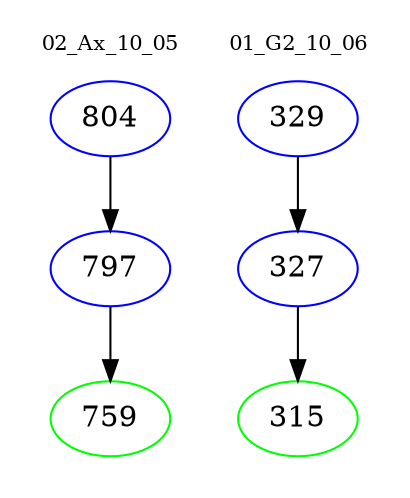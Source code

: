 digraph{
subgraph cluster_0 {
color = white
label = "02_Ax_10_05";
fontsize=10;
T0_804 [label="804", color="blue"]
T0_804 -> T0_797 [color="black"]
T0_797 [label="797", color="blue"]
T0_797 -> T0_759 [color="black"]
T0_759 [label="759", color="green"]
}
subgraph cluster_1 {
color = white
label = "01_G2_10_06";
fontsize=10;
T1_329 [label="329", color="blue"]
T1_329 -> T1_327 [color="black"]
T1_327 [label="327", color="blue"]
T1_327 -> T1_315 [color="black"]
T1_315 [label="315", color="green"]
}
}
